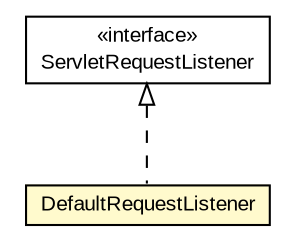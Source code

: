 #!/usr/local/bin/dot
#
# Class diagram 
# Generated by UMLGraph version R5_6-24-gf6e263 (http://www.umlgraph.org/)
#

digraph G {
	edge [fontname="arial",fontsize=10,labelfontname="arial",labelfontsize=10];
	node [fontname="arial",fontsize=10,shape=plaintext];
	nodesep=0.25;
	ranksep=0.5;
	// org.gservlet.DefaultRequestListener
	c865 [label=<<table title="org.gservlet.DefaultRequestListener" border="0" cellborder="1" cellspacing="0" cellpadding="2" port="p" bgcolor="lemonChiffon" href="./DefaultRequestListener.html">
		<tr><td><table border="0" cellspacing="0" cellpadding="1">
<tr><td align="center" balign="center"> DefaultRequestListener </td></tr>
		</table></td></tr>
		</table>>, URL="./DefaultRequestListener.html", fontname="arial", fontcolor="black", fontsize=10.0];
	//org.gservlet.DefaultRequestListener implements javax.servlet.ServletRequestListener
	c894:p -> c865:p [dir=back,arrowtail=empty,style=dashed];
	// javax.servlet.ServletRequestListener
	c894 [label=<<table title="javax.servlet.ServletRequestListener" border="0" cellborder="1" cellspacing="0" cellpadding="2" port="p" href="https://docs.oracle.com/javaee/7/api/javax/servlet/ServletRequestListener.html">
		<tr><td><table border="0" cellspacing="0" cellpadding="1">
<tr><td align="center" balign="center"> &#171;interface&#187; </td></tr>
<tr><td align="center" balign="center"> ServletRequestListener </td></tr>
		</table></td></tr>
		</table>>, URL="https://docs.oracle.com/javaee/7/api/javax/servlet/ServletRequestListener.html", fontname="arial", fontcolor="black", fontsize=10.0];
}

